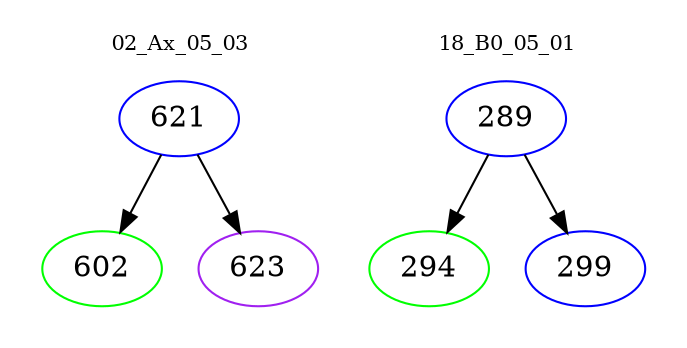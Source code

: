 digraph{
subgraph cluster_0 {
color = white
label = "02_Ax_05_03";
fontsize=10;
T0_621 [label="621", color="blue"]
T0_621 -> T0_602 [color="black"]
T0_602 [label="602", color="green"]
T0_621 -> T0_623 [color="black"]
T0_623 [label="623", color="purple"]
}
subgraph cluster_1 {
color = white
label = "18_B0_05_01";
fontsize=10;
T1_289 [label="289", color="blue"]
T1_289 -> T1_294 [color="black"]
T1_294 [label="294", color="green"]
T1_289 -> T1_299 [color="black"]
T1_299 [label="299", color="blue"]
}
}
